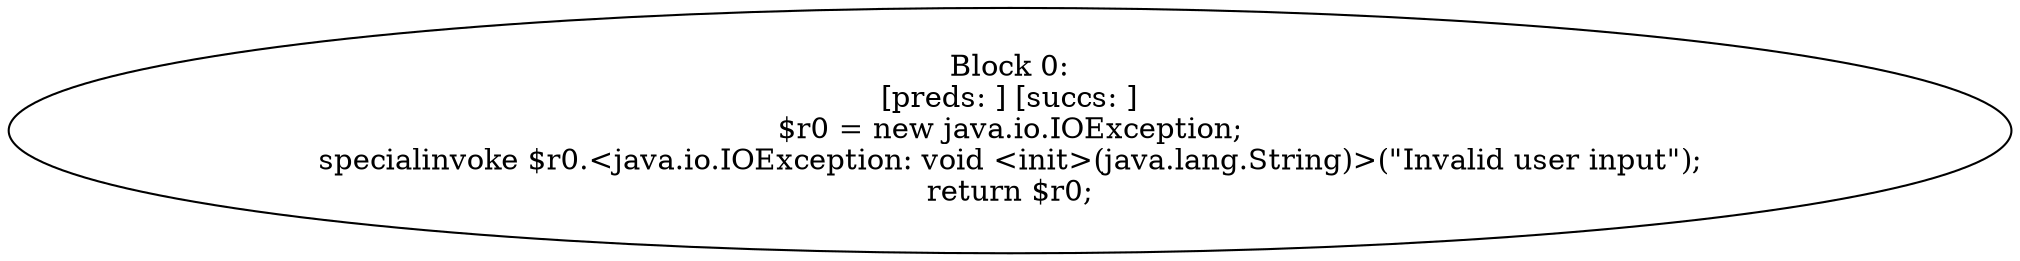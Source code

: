 digraph "unitGraph" {
    "Block 0:
[preds: ] [succs: ]
$r0 = new java.io.IOException;
specialinvoke $r0.<java.io.IOException: void <init>(java.lang.String)>(\"Invalid user input\");
return $r0;
"
}
